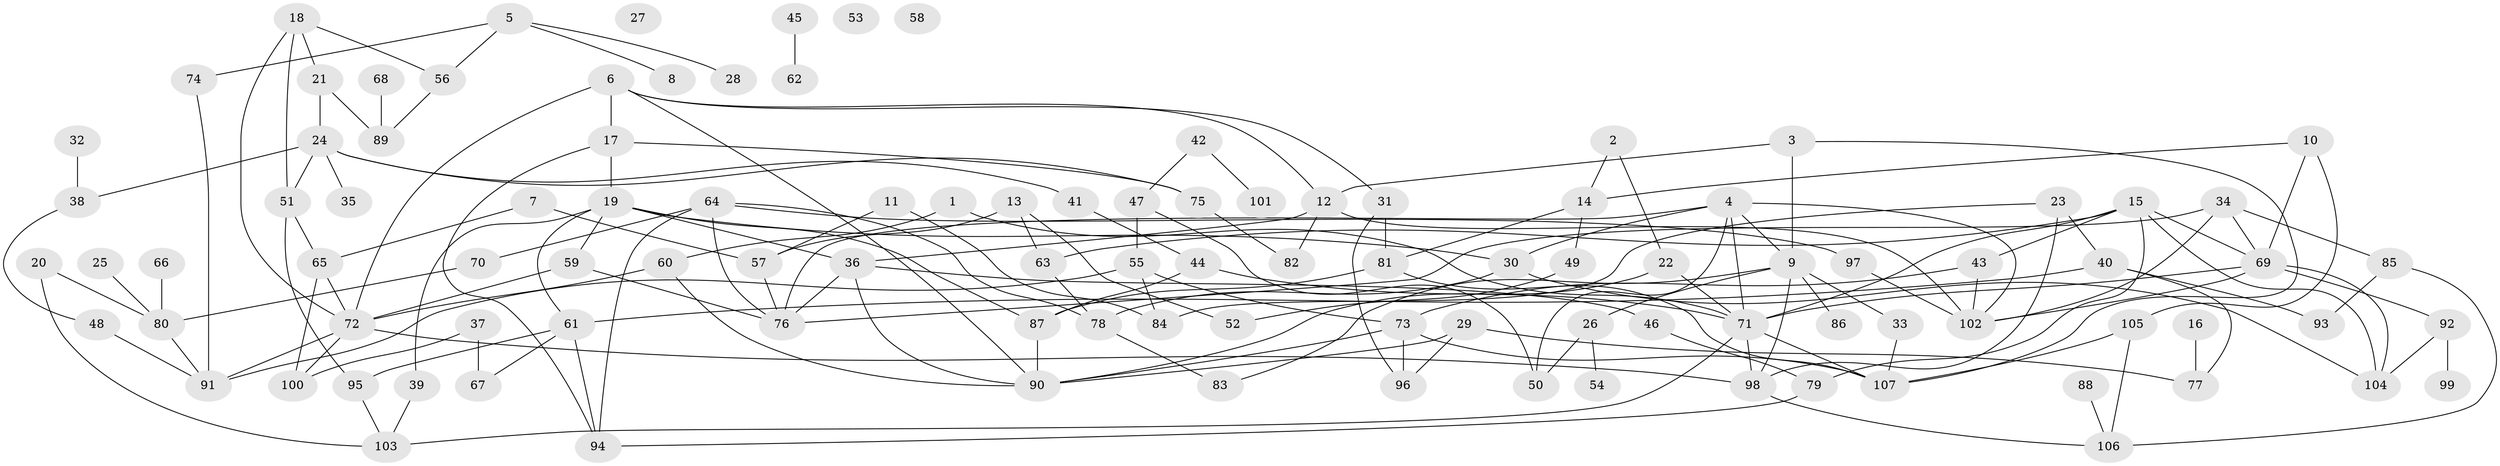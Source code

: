 // Generated by graph-tools (version 1.1) at 2025/25/03/09/25 03:25:17]
// undirected, 107 vertices, 171 edges
graph export_dot {
graph [start="1"]
  node [color=gray90,style=filled];
  1;
  2;
  3;
  4;
  5;
  6;
  7;
  8;
  9;
  10;
  11;
  12;
  13;
  14;
  15;
  16;
  17;
  18;
  19;
  20;
  21;
  22;
  23;
  24;
  25;
  26;
  27;
  28;
  29;
  30;
  31;
  32;
  33;
  34;
  35;
  36;
  37;
  38;
  39;
  40;
  41;
  42;
  43;
  44;
  45;
  46;
  47;
  48;
  49;
  50;
  51;
  52;
  53;
  54;
  55;
  56;
  57;
  58;
  59;
  60;
  61;
  62;
  63;
  64;
  65;
  66;
  67;
  68;
  69;
  70;
  71;
  72;
  73;
  74;
  75;
  76;
  77;
  78;
  79;
  80;
  81;
  82;
  83;
  84;
  85;
  86;
  87;
  88;
  89;
  90;
  91;
  92;
  93;
  94;
  95;
  96;
  97;
  98;
  99;
  100;
  101;
  102;
  103;
  104;
  105;
  106;
  107;
  1 -- 60;
  1 -- 71;
  2 -- 14;
  2 -- 22;
  3 -- 9;
  3 -- 12;
  3 -- 107;
  4 -- 9;
  4 -- 30;
  4 -- 50;
  4 -- 71;
  4 -- 76;
  4 -- 102;
  5 -- 8;
  5 -- 28;
  5 -- 56;
  5 -- 74;
  6 -- 12;
  6 -- 17;
  6 -- 31;
  6 -- 72;
  6 -- 90;
  7 -- 57;
  7 -- 65;
  9 -- 26;
  9 -- 33;
  9 -- 83;
  9 -- 86;
  9 -- 98;
  10 -- 14;
  10 -- 69;
  10 -- 105;
  11 -- 57;
  11 -- 84;
  12 -- 36;
  12 -- 82;
  12 -- 102;
  13 -- 52;
  13 -- 57;
  13 -- 63;
  14 -- 49;
  14 -- 81;
  15 -- 43;
  15 -- 63;
  15 -- 69;
  15 -- 71;
  15 -- 79;
  15 -- 104;
  16 -- 77;
  17 -- 19;
  17 -- 75;
  17 -- 94;
  18 -- 21;
  18 -- 51;
  18 -- 56;
  18 -- 72;
  19 -- 30;
  19 -- 36;
  19 -- 39;
  19 -- 59;
  19 -- 61;
  19 -- 87;
  20 -- 80;
  20 -- 103;
  21 -- 24;
  21 -- 89;
  22 -- 71;
  22 -- 90;
  23 -- 40;
  23 -- 84;
  23 -- 98;
  24 -- 35;
  24 -- 38;
  24 -- 41;
  24 -- 51;
  24 -- 75;
  25 -- 80;
  26 -- 50;
  26 -- 54;
  29 -- 77;
  29 -- 90;
  29 -- 96;
  30 -- 78;
  30 -- 104;
  31 -- 81;
  31 -- 96;
  32 -- 38;
  33 -- 107;
  34 -- 69;
  34 -- 76;
  34 -- 85;
  34 -- 102;
  36 -- 46;
  36 -- 76;
  36 -- 90;
  37 -- 67;
  37 -- 100;
  38 -- 48;
  39 -- 103;
  40 -- 61;
  40 -- 77;
  40 -- 93;
  41 -- 44;
  42 -- 47;
  42 -- 101;
  43 -- 73;
  43 -- 102;
  44 -- 71;
  44 -- 87;
  45 -- 62;
  46 -- 79;
  47 -- 50;
  47 -- 55;
  48 -- 91;
  49 -- 52;
  51 -- 65;
  51 -- 95;
  55 -- 73;
  55 -- 84;
  55 -- 91;
  56 -- 89;
  57 -- 76;
  59 -- 72;
  59 -- 76;
  60 -- 72;
  60 -- 90;
  61 -- 67;
  61 -- 94;
  61 -- 95;
  63 -- 78;
  64 -- 70;
  64 -- 76;
  64 -- 78;
  64 -- 94;
  64 -- 97;
  65 -- 72;
  65 -- 100;
  66 -- 80;
  68 -- 89;
  69 -- 71;
  69 -- 92;
  69 -- 102;
  69 -- 104;
  70 -- 80;
  71 -- 98;
  71 -- 103;
  71 -- 107;
  72 -- 91;
  72 -- 98;
  72 -- 100;
  73 -- 90;
  73 -- 96;
  73 -- 107;
  74 -- 91;
  75 -- 82;
  78 -- 83;
  79 -- 94;
  80 -- 91;
  81 -- 87;
  81 -- 107;
  85 -- 93;
  85 -- 106;
  87 -- 90;
  88 -- 106;
  92 -- 99;
  92 -- 104;
  95 -- 103;
  97 -- 102;
  98 -- 106;
  105 -- 106;
  105 -- 107;
}
